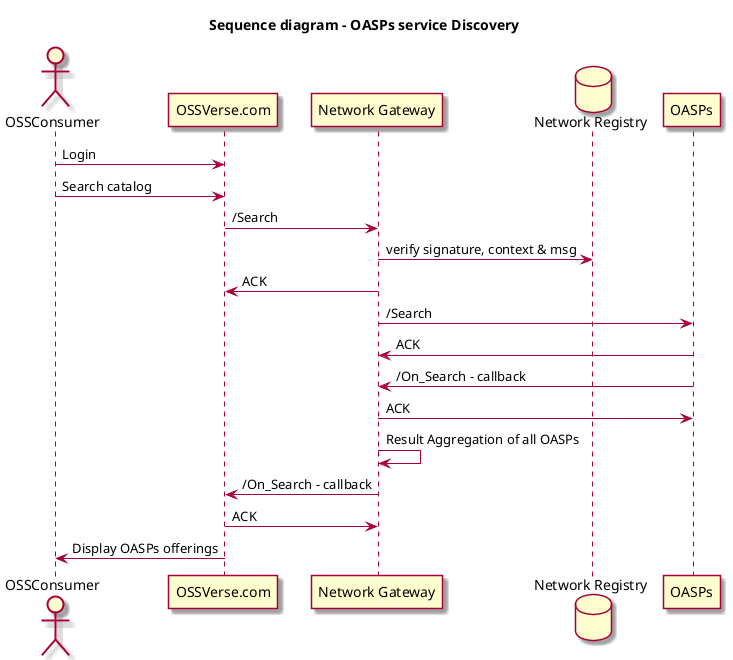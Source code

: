 @startuml

skin rose

title "Sequence diagram - OASPs service Discovery"

actor "OSSConsumer" as Buyer


Buyer -> OSSVerse.com: Login
Buyer -> OSSVerse.com: Search catalog
OSSVerse.com -> "Network Gateway": /Search
database "Network Registry"
"Network Gateway" -> "Network Registry": verify signature, context & msg
"Network Gateway" -> OSSVerse.com: ACK

"Network Gateway" -> OASPs: /Search
OASPs -> "Network Gateway": ACK
OASPs -> "Network Gateway": /On_Search - callback
"Network Gateway" -> OASPs: ACK
"Network Gateway" -> "Network Gateway": Result Aggregation of all OASPs
"Network Gateway" -> OSSVerse.com: /On_Search - callback
OSSVerse.com -> "Network Gateway": ACK

OSSVerse.com -> Buyer: Display OASPs offerings

@enduml
